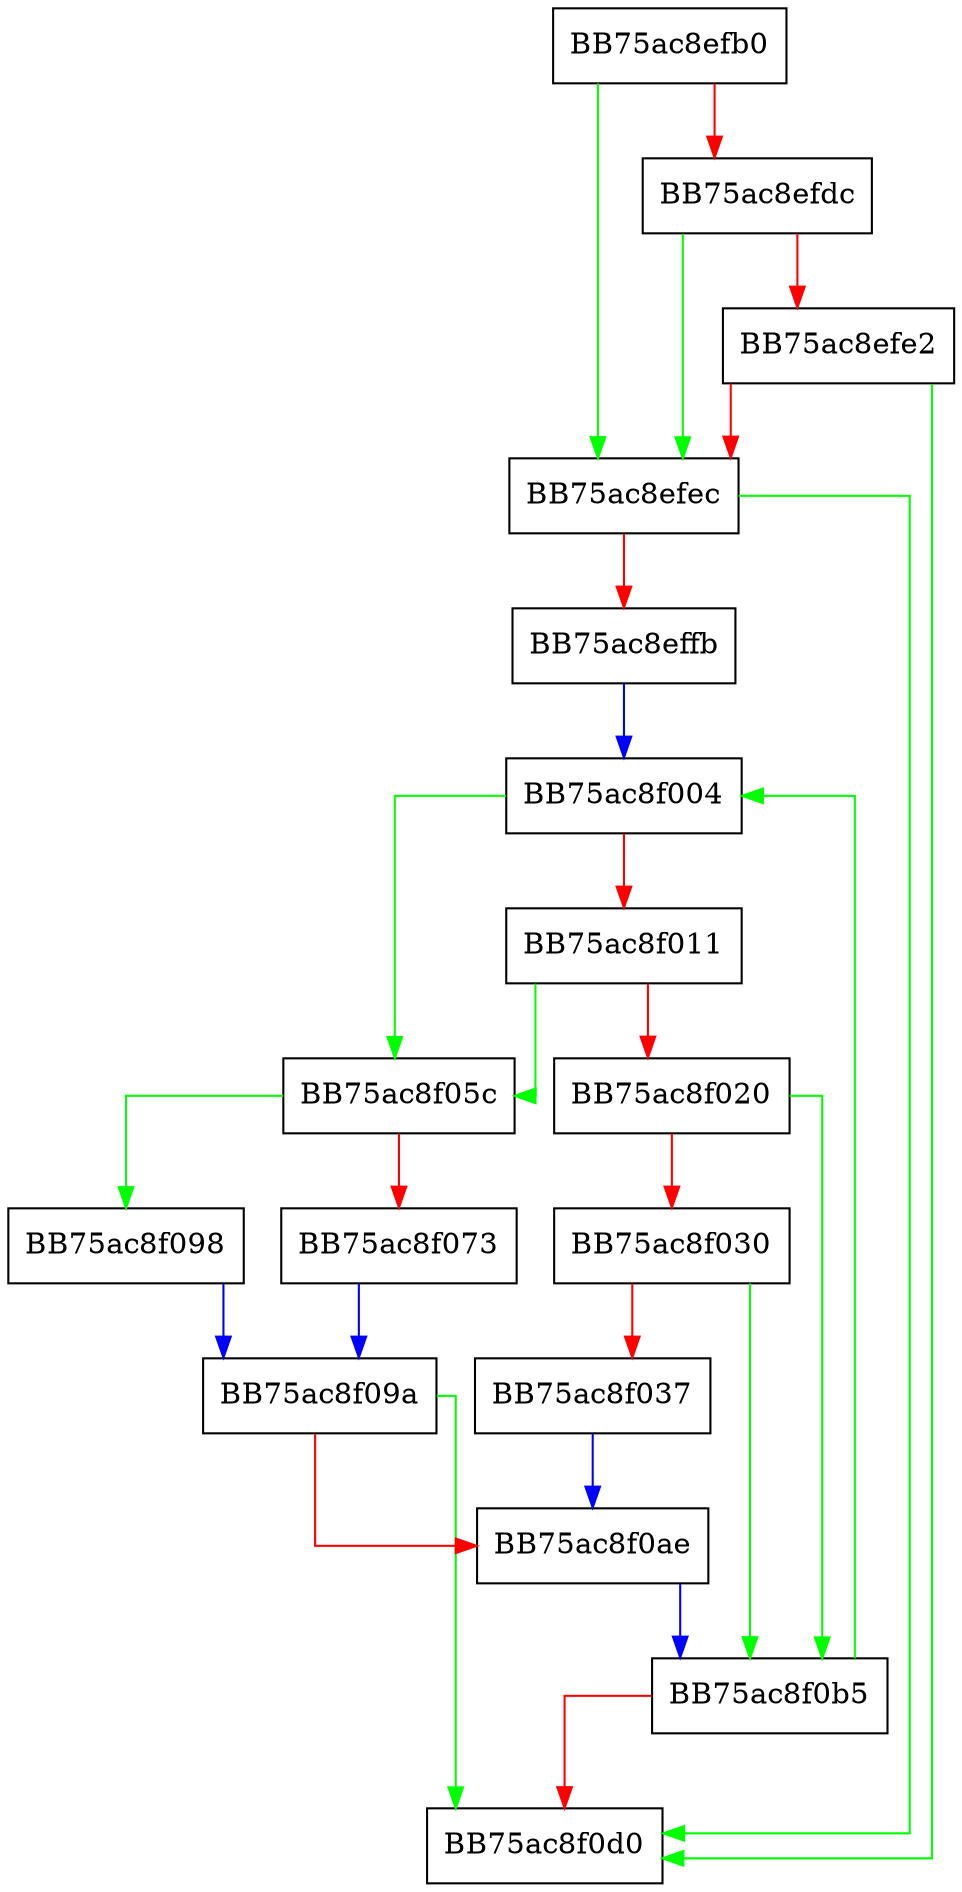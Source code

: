 digraph CreateActions {
  node [shape="box"];
  graph [splines=ortho];
  BB75ac8efb0 -> BB75ac8efec [color="green"];
  BB75ac8efb0 -> BB75ac8efdc [color="red"];
  BB75ac8efdc -> BB75ac8efec [color="green"];
  BB75ac8efdc -> BB75ac8efe2 [color="red"];
  BB75ac8efe2 -> BB75ac8f0d0 [color="green"];
  BB75ac8efe2 -> BB75ac8efec [color="red"];
  BB75ac8efec -> BB75ac8f0d0 [color="green"];
  BB75ac8efec -> BB75ac8effb [color="red"];
  BB75ac8effb -> BB75ac8f004 [color="blue"];
  BB75ac8f004 -> BB75ac8f05c [color="green"];
  BB75ac8f004 -> BB75ac8f011 [color="red"];
  BB75ac8f011 -> BB75ac8f05c [color="green"];
  BB75ac8f011 -> BB75ac8f020 [color="red"];
  BB75ac8f020 -> BB75ac8f0b5 [color="green"];
  BB75ac8f020 -> BB75ac8f030 [color="red"];
  BB75ac8f030 -> BB75ac8f0b5 [color="green"];
  BB75ac8f030 -> BB75ac8f037 [color="red"];
  BB75ac8f037 -> BB75ac8f0ae [color="blue"];
  BB75ac8f05c -> BB75ac8f098 [color="green"];
  BB75ac8f05c -> BB75ac8f073 [color="red"];
  BB75ac8f073 -> BB75ac8f09a [color="blue"];
  BB75ac8f098 -> BB75ac8f09a [color="blue"];
  BB75ac8f09a -> BB75ac8f0d0 [color="green"];
  BB75ac8f09a -> BB75ac8f0ae [color="red"];
  BB75ac8f0ae -> BB75ac8f0b5 [color="blue"];
  BB75ac8f0b5 -> BB75ac8f004 [color="green"];
  BB75ac8f0b5 -> BB75ac8f0d0 [color="red"];
}